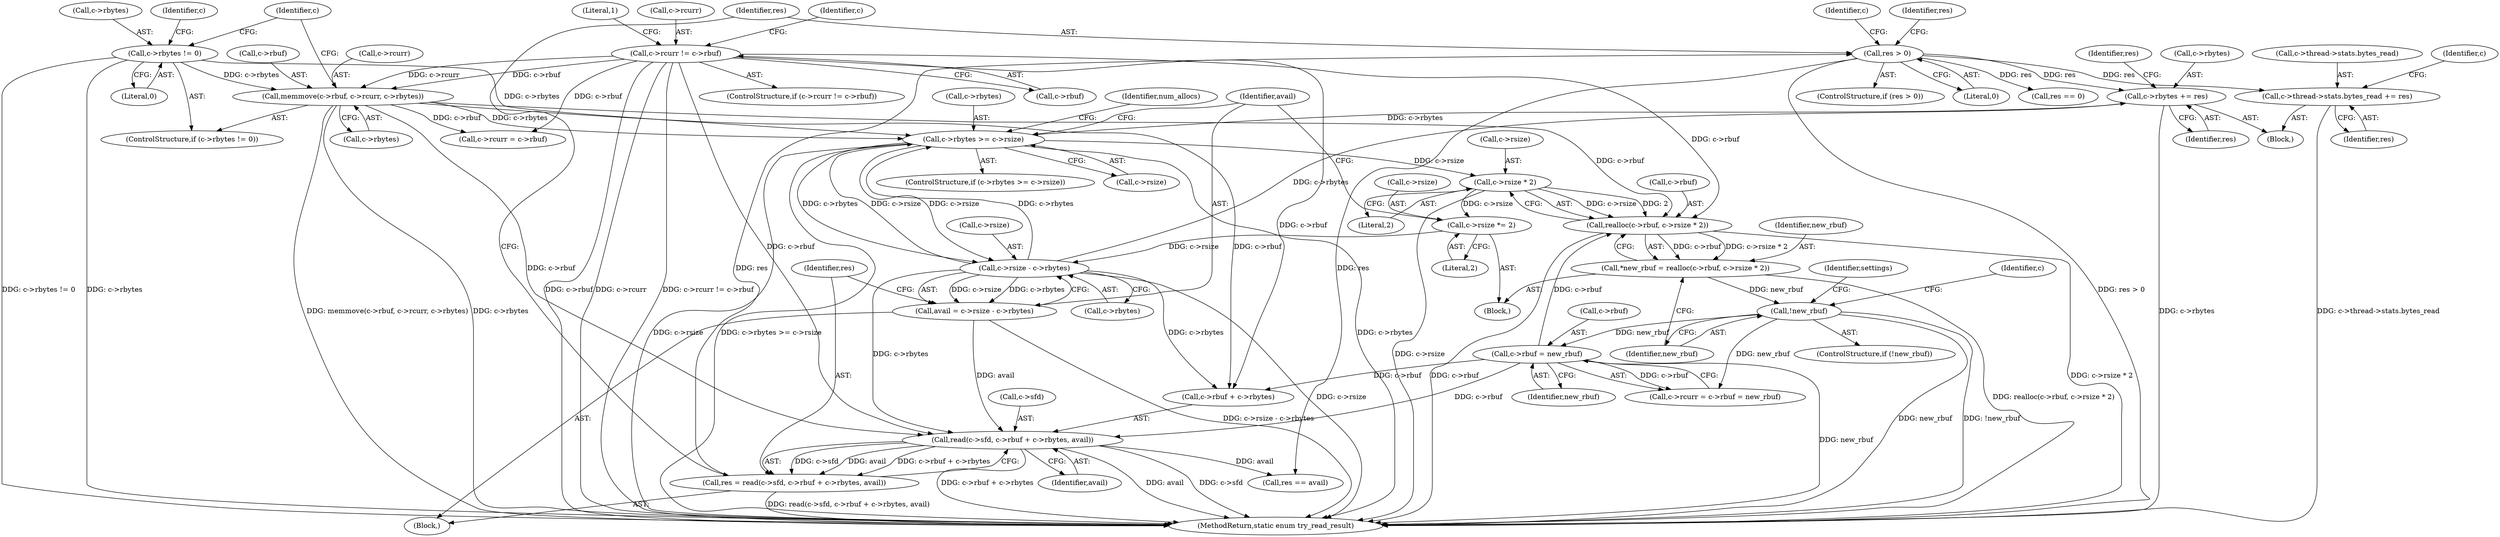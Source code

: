 digraph "0_memcached_75cc83685e103bc8ba380a57468c8f04413033f9_0@API" {
"1000263" [label="(Call,c->thread->stats.bytes_read += res)"];
"1000250" [label="(Call,res > 0)"];
"1000235" [label="(Call,res = read(c->sfd, c->rbuf + c->rbytes, avail))"];
"1000237" [label="(Call,read(c->sfd, c->rbuf + c->rbytes, avail))"];
"1000215" [label="(Call,c->rbuf = new_rbuf)"];
"1000184" [label="(Call,!new_rbuf)"];
"1000172" [label="(Call,*new_rbuf = realloc(c->rbuf, c->rsize * 2))"];
"1000174" [label="(Call,realloc(c->rbuf, c->rsize * 2))"];
"1000119" [label="(Call,c->rcurr != c->rbuf)"];
"1000133" [label="(Call,memmove(c->rbuf, c->rcurr, c->rbytes))"];
"1000128" [label="(Call,c->rbytes != 0)"];
"1000178" [label="(Call,c->rsize * 2)"];
"1000154" [label="(Call,c->rbytes >= c->rsize)"];
"1000284" [label="(Call,c->rbytes += res)"];
"1000228" [label="(Call,c->rsize - c->rbytes)"];
"1000220" [label="(Call,c->rsize *= 2)"];
"1000226" [label="(Call,avail = c->rsize - c->rbytes)"];
"1000263" [label="(Call,c->thread->stats.bytes_read += res)"];
"1000178" [label="(Call,c->rsize * 2)"];
"1000182" [label="(Literal,2)"];
"1000174" [label="(Call,realloc(c->rbuf, c->rsize * 2))"];
"1000161" [label="(Block,)"];
"1000285" [label="(Call,c->rbytes)"];
"1000119" [label="(Call,c->rcurr != c->rbuf)"];
"1000259" [label="(Identifier,c)"];
"1000155" [label="(Call,c->rbytes)"];
"1000216" [label="(Call,c->rbuf)"];
"1000235" [label="(Call,res = read(c->sfd, c->rbuf + c->rbytes, avail))"];
"1000175" [label="(Call,c->rbuf)"];
"1000228" [label="(Call,c->rsize - c->rbytes)"];
"1000249" [label="(ControlStructure,if (res > 0))"];
"1000133" [label="(Call,memmove(c->rbuf, c->rcurr, c->rbytes))"];
"1000213" [label="(Identifier,c)"];
"1000173" [label="(Identifier,new_rbuf)"];
"1000237" [label="(Call,read(c->sfd, c->rbuf + c->rbytes, avail))"];
"1000219" [label="(Identifier,new_rbuf)"];
"1000325" [label="(MethodReturn,static enum try_read_result)"];
"1000211" [label="(Call,c->rcurr = c->rbuf = new_rbuf)"];
"1000271" [label="(Identifier,res)"];
"1000290" [label="(Call,res == avail)"];
"1000284" [label="(Call,c->rbytes += res)"];
"1000226" [label="(Call,avail = c->rsize - c->rbytes)"];
"1000129" [label="(Call,c->rbytes)"];
"1000137" [label="(Call,c->rcurr)"];
"1000253" [label="(Block,)"];
"1000153" [label="(ControlStructure,if (c->rbytes >= c->rsize))"];
"1000232" [label="(Call,c->rbytes)"];
"1000238" [label="(Call,c->sfd)"];
"1000118" [label="(ControlStructure,if (c->rcurr != c->rbuf))"];
"1000291" [label="(Identifier,res)"];
"1000127" [label="(ControlStructure,if (c->rbytes != 0))"];
"1000252" [label="(Literal,0)"];
"1000184" [label="(Call,!new_rbuf)"];
"1000299" [label="(Call,res == 0)"];
"1000130" [label="(Identifier,c)"];
"1000143" [label="(Call,c->rcurr = c->rbuf)"];
"1000241" [label="(Call,c->rbuf + c->rbytes)"];
"1000227" [label="(Identifier,avail)"];
"1000248" [label="(Identifier,avail)"];
"1000158" [label="(Call,c->rsize)"];
"1000288" [label="(Identifier,res)"];
"1000172" [label="(Call,*new_rbuf = realloc(c->rbuf, c->rsize * 2))"];
"1000134" [label="(Call,c->rbuf)"];
"1000221" [label="(Call,c->rsize)"];
"1000236" [label="(Identifier,res)"];
"1000132" [label="(Literal,0)"];
"1000220" [label="(Call,c->rsize *= 2)"];
"1000140" [label="(Call,c->rbytes)"];
"1000250" [label="(Call,res > 0)"];
"1000151" [label="(Literal,1)"];
"1000152" [label="(Block,)"];
"1000215" [label="(Call,c->rbuf = new_rbuf)"];
"1000277" [label="(Identifier,c)"];
"1000154" [label="(Call,c->rbytes >= c->rsize)"];
"1000300" [label="(Identifier,res)"];
"1000264" [label="(Call,c->thread->stats.bytes_read)"];
"1000185" [label="(Identifier,new_rbuf)"];
"1000251" [label="(Identifier,res)"];
"1000135" [label="(Identifier,c)"];
"1000190" [label="(Identifier,settings)"];
"1000179" [label="(Call,c->rsize)"];
"1000229" [label="(Call,c->rsize)"];
"1000120" [label="(Call,c->rcurr)"];
"1000164" [label="(Identifier,num_allocs)"];
"1000224" [label="(Literal,2)"];
"1000123" [label="(Call,c->rbuf)"];
"1000183" [label="(ControlStructure,if (!new_rbuf))"];
"1000145" [label="(Identifier,c)"];
"1000128" [label="(Call,c->rbytes != 0)"];
"1000263" -> "1000253"  [label="AST: "];
"1000263" -> "1000271"  [label="CFG: "];
"1000264" -> "1000263"  [label="AST: "];
"1000271" -> "1000263"  [label="AST: "];
"1000277" -> "1000263"  [label="CFG: "];
"1000263" -> "1000325"  [label="DDG: c->thread->stats.bytes_read"];
"1000250" -> "1000263"  [label="DDG: res"];
"1000250" -> "1000249"  [label="AST: "];
"1000250" -> "1000252"  [label="CFG: "];
"1000251" -> "1000250"  [label="AST: "];
"1000252" -> "1000250"  [label="AST: "];
"1000259" -> "1000250"  [label="CFG: "];
"1000300" -> "1000250"  [label="CFG: "];
"1000250" -> "1000325"  [label="DDG: res > 0"];
"1000235" -> "1000250"  [label="DDG: res"];
"1000250" -> "1000284"  [label="DDG: res"];
"1000250" -> "1000290"  [label="DDG: res"];
"1000250" -> "1000299"  [label="DDG: res"];
"1000235" -> "1000152"  [label="AST: "];
"1000235" -> "1000237"  [label="CFG: "];
"1000236" -> "1000235"  [label="AST: "];
"1000237" -> "1000235"  [label="AST: "];
"1000251" -> "1000235"  [label="CFG: "];
"1000235" -> "1000325"  [label="DDG: read(c->sfd, c->rbuf + c->rbytes, avail)"];
"1000237" -> "1000235"  [label="DDG: c->sfd"];
"1000237" -> "1000235"  [label="DDG: c->rbuf + c->rbytes"];
"1000237" -> "1000235"  [label="DDG: avail"];
"1000237" -> "1000248"  [label="CFG: "];
"1000238" -> "1000237"  [label="AST: "];
"1000241" -> "1000237"  [label="AST: "];
"1000248" -> "1000237"  [label="AST: "];
"1000237" -> "1000325"  [label="DDG: avail"];
"1000237" -> "1000325"  [label="DDG: c->sfd"];
"1000237" -> "1000325"  [label="DDG: c->rbuf + c->rbytes"];
"1000215" -> "1000237"  [label="DDG: c->rbuf"];
"1000119" -> "1000237"  [label="DDG: c->rbuf"];
"1000133" -> "1000237"  [label="DDG: c->rbuf"];
"1000228" -> "1000237"  [label="DDG: c->rbytes"];
"1000226" -> "1000237"  [label="DDG: avail"];
"1000237" -> "1000290"  [label="DDG: avail"];
"1000215" -> "1000211"  [label="AST: "];
"1000215" -> "1000219"  [label="CFG: "];
"1000216" -> "1000215"  [label="AST: "];
"1000219" -> "1000215"  [label="AST: "];
"1000211" -> "1000215"  [label="CFG: "];
"1000215" -> "1000325"  [label="DDG: new_rbuf"];
"1000215" -> "1000174"  [label="DDG: c->rbuf"];
"1000215" -> "1000211"  [label="DDG: c->rbuf"];
"1000184" -> "1000215"  [label="DDG: new_rbuf"];
"1000215" -> "1000241"  [label="DDG: c->rbuf"];
"1000184" -> "1000183"  [label="AST: "];
"1000184" -> "1000185"  [label="CFG: "];
"1000185" -> "1000184"  [label="AST: "];
"1000190" -> "1000184"  [label="CFG: "];
"1000213" -> "1000184"  [label="CFG: "];
"1000184" -> "1000325"  [label="DDG: new_rbuf"];
"1000184" -> "1000325"  [label="DDG: !new_rbuf"];
"1000172" -> "1000184"  [label="DDG: new_rbuf"];
"1000184" -> "1000211"  [label="DDG: new_rbuf"];
"1000172" -> "1000161"  [label="AST: "];
"1000172" -> "1000174"  [label="CFG: "];
"1000173" -> "1000172"  [label="AST: "];
"1000174" -> "1000172"  [label="AST: "];
"1000185" -> "1000172"  [label="CFG: "];
"1000172" -> "1000325"  [label="DDG: realloc(c->rbuf, c->rsize * 2)"];
"1000174" -> "1000172"  [label="DDG: c->rbuf"];
"1000174" -> "1000172"  [label="DDG: c->rsize * 2"];
"1000174" -> "1000178"  [label="CFG: "];
"1000175" -> "1000174"  [label="AST: "];
"1000178" -> "1000174"  [label="AST: "];
"1000174" -> "1000325"  [label="DDG: c->rsize * 2"];
"1000174" -> "1000325"  [label="DDG: c->rbuf"];
"1000119" -> "1000174"  [label="DDG: c->rbuf"];
"1000133" -> "1000174"  [label="DDG: c->rbuf"];
"1000178" -> "1000174"  [label="DDG: c->rsize"];
"1000178" -> "1000174"  [label="DDG: 2"];
"1000119" -> "1000118"  [label="AST: "];
"1000119" -> "1000123"  [label="CFG: "];
"1000120" -> "1000119"  [label="AST: "];
"1000123" -> "1000119"  [label="AST: "];
"1000130" -> "1000119"  [label="CFG: "];
"1000151" -> "1000119"  [label="CFG: "];
"1000119" -> "1000325"  [label="DDG: c->rbuf"];
"1000119" -> "1000325"  [label="DDG: c->rcurr"];
"1000119" -> "1000325"  [label="DDG: c->rcurr != c->rbuf"];
"1000119" -> "1000133"  [label="DDG: c->rbuf"];
"1000119" -> "1000133"  [label="DDG: c->rcurr"];
"1000119" -> "1000143"  [label="DDG: c->rbuf"];
"1000119" -> "1000241"  [label="DDG: c->rbuf"];
"1000133" -> "1000127"  [label="AST: "];
"1000133" -> "1000140"  [label="CFG: "];
"1000134" -> "1000133"  [label="AST: "];
"1000137" -> "1000133"  [label="AST: "];
"1000140" -> "1000133"  [label="AST: "];
"1000145" -> "1000133"  [label="CFG: "];
"1000133" -> "1000325"  [label="DDG: c->rbytes"];
"1000133" -> "1000325"  [label="DDG: memmove(c->rbuf, c->rcurr, c->rbytes)"];
"1000128" -> "1000133"  [label="DDG: c->rbytes"];
"1000133" -> "1000143"  [label="DDG: c->rbuf"];
"1000133" -> "1000154"  [label="DDG: c->rbytes"];
"1000133" -> "1000241"  [label="DDG: c->rbuf"];
"1000128" -> "1000127"  [label="AST: "];
"1000128" -> "1000132"  [label="CFG: "];
"1000129" -> "1000128"  [label="AST: "];
"1000132" -> "1000128"  [label="AST: "];
"1000135" -> "1000128"  [label="CFG: "];
"1000145" -> "1000128"  [label="CFG: "];
"1000128" -> "1000325"  [label="DDG: c->rbytes"];
"1000128" -> "1000325"  [label="DDG: c->rbytes != 0"];
"1000128" -> "1000154"  [label="DDG: c->rbytes"];
"1000178" -> "1000182"  [label="CFG: "];
"1000179" -> "1000178"  [label="AST: "];
"1000182" -> "1000178"  [label="AST: "];
"1000178" -> "1000325"  [label="DDG: c->rsize"];
"1000154" -> "1000178"  [label="DDG: c->rsize"];
"1000178" -> "1000220"  [label="DDG: c->rsize"];
"1000154" -> "1000153"  [label="AST: "];
"1000154" -> "1000158"  [label="CFG: "];
"1000155" -> "1000154"  [label="AST: "];
"1000158" -> "1000154"  [label="AST: "];
"1000164" -> "1000154"  [label="CFG: "];
"1000227" -> "1000154"  [label="CFG: "];
"1000154" -> "1000325"  [label="DDG: c->rbytes"];
"1000154" -> "1000325"  [label="DDG: c->rsize"];
"1000154" -> "1000325"  [label="DDG: c->rbytes >= c->rsize"];
"1000284" -> "1000154"  [label="DDG: c->rbytes"];
"1000228" -> "1000154"  [label="DDG: c->rbytes"];
"1000228" -> "1000154"  [label="DDG: c->rsize"];
"1000154" -> "1000228"  [label="DDG: c->rsize"];
"1000154" -> "1000228"  [label="DDG: c->rbytes"];
"1000284" -> "1000253"  [label="AST: "];
"1000284" -> "1000288"  [label="CFG: "];
"1000285" -> "1000284"  [label="AST: "];
"1000288" -> "1000284"  [label="AST: "];
"1000291" -> "1000284"  [label="CFG: "];
"1000284" -> "1000325"  [label="DDG: c->rbytes"];
"1000228" -> "1000284"  [label="DDG: c->rbytes"];
"1000228" -> "1000226"  [label="AST: "];
"1000228" -> "1000232"  [label="CFG: "];
"1000229" -> "1000228"  [label="AST: "];
"1000232" -> "1000228"  [label="AST: "];
"1000226" -> "1000228"  [label="CFG: "];
"1000228" -> "1000325"  [label="DDG: c->rsize"];
"1000228" -> "1000226"  [label="DDG: c->rsize"];
"1000228" -> "1000226"  [label="DDG: c->rbytes"];
"1000220" -> "1000228"  [label="DDG: c->rsize"];
"1000228" -> "1000241"  [label="DDG: c->rbytes"];
"1000220" -> "1000161"  [label="AST: "];
"1000220" -> "1000224"  [label="CFG: "];
"1000221" -> "1000220"  [label="AST: "];
"1000224" -> "1000220"  [label="AST: "];
"1000227" -> "1000220"  [label="CFG: "];
"1000226" -> "1000152"  [label="AST: "];
"1000227" -> "1000226"  [label="AST: "];
"1000236" -> "1000226"  [label="CFG: "];
"1000226" -> "1000325"  [label="DDG: c->rsize - c->rbytes"];
}
